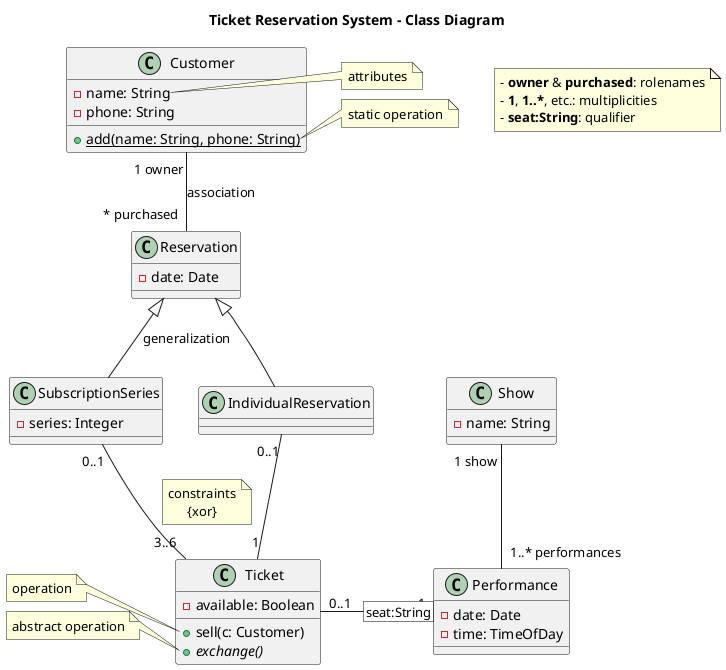 @startuml
	title Ticket Reservation System - Class Diagram
	skinparam defaultTextAlign center
	
	' Define classes with attributes and operations
	class Customer {
	    - name: String
	    - phone: String
	    {static} + add(name: String, phone: String)
	}
	note right of Customer::name
		attributes
	end note
	note right of Customer::add
		static operation
	end note
	
	class Reservation {
	    - date: Date
	}
	
	class SubscriptionSeries {
	    - series: Integer
	}
	
	class IndividualReservation {
	}
	
	class Ticket {
	    - available: Boolean
	    + sell(c: Customer)
	    {abstract} + exchange()
	}
	note left of Ticket::sell
		operation
	end note
	note left of Ticket::exchange
		abstract operation
	end note
	
	
	class Show {
	    - name: String
	}
	
	class Performance {
	    - date: Date
	    - time: TimeOfDay
	}
	
	' Generalization
	SubscriptionSeries -up-|> Reservation: generalization
	IndividualReservation -up-|> Reservation
	' Reservation <|-- SubscriptionSeries
	' Reservation <|-- IndividualReservation
	
	' Associations
	Customer "1 owner" -- " * purchased" Reservation: association
	'Customer "1" --> "*" Reservation : purchased
	'Reservation --> Customer : owner
	
	' Ticket associations
	SubscriptionSeries "0..1" -- "3..6" Ticket
	note right on link 
		constraints
		{xor}
	end note
	IndividualReservation "0..1" -- "1" Ticket
	
	Ticket "0..1" - "1" [seat:String] Performance
	
	'SubscriptionSeries "0..1" --> "3..6" Ticket
	'IndividualReservation "0..1" --> "1" Ticket
	'Ticket "0..1" --> "1" Performance : seat
	
	' Show and Performance
	Show "1 show" -- "1..* performances" Performance
	'Show "1" --> "1..*" Performance : performances
	'Performance --> Show : show
	
	' Qualifier
	
	'Performance --> Ticket : seat
	
	' Add constraint label
	skinparam defaultTextAlign left
	note as N1
		- <b>owner</b> & <b>purchased</b>: rolenames
		- <b>1</b>, <b>1..*</b>, etc.: multiplicities
		- <b>seat:String</b>: qualifier
	end note
	/'
	note on link between SubscriptionSeries and Ticket
	  {xor}
	end note
	'/
@enduml
